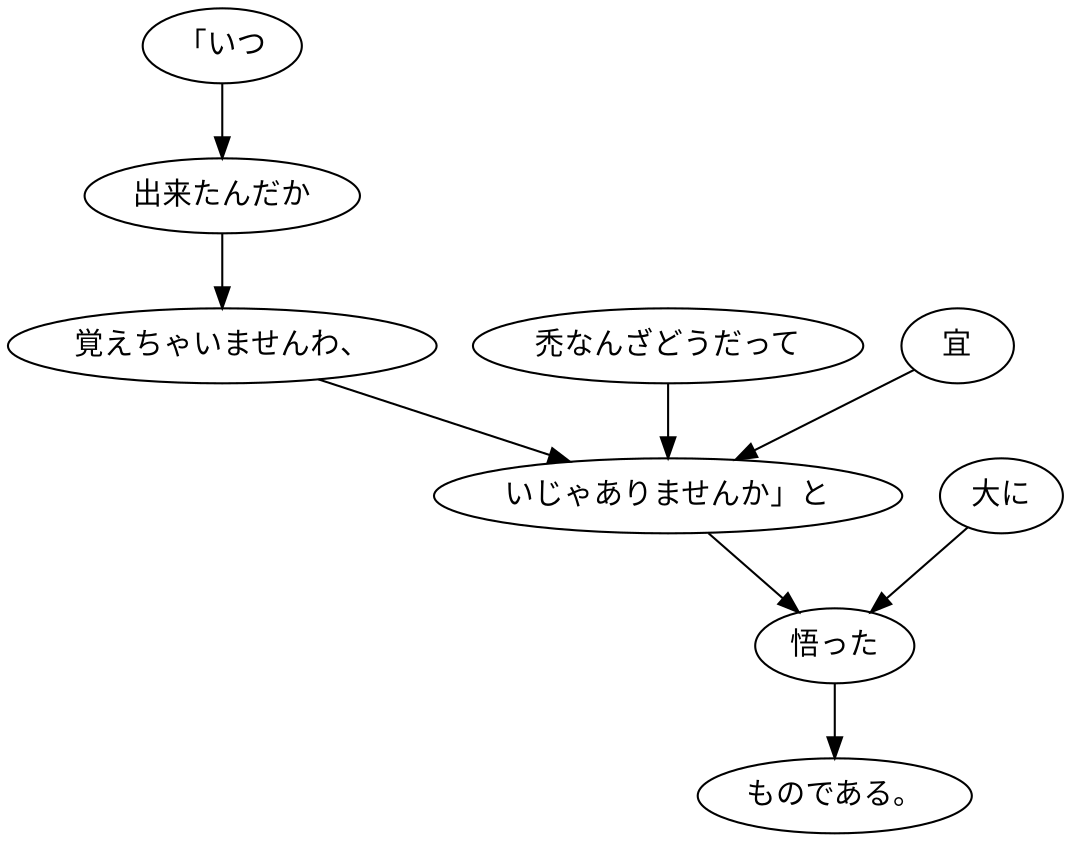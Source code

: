 digraph graph2246 {
	node0 [label="「いつ"];
	node1 [label="出来たんだか"];
	node2 [label="覚えちゃいませんわ、"];
	node3 [label="禿なんざどうだって"];
	node4 [label="宜"];
	node5 [label="いじゃありませんか」と"];
	node6 [label="大に"];
	node7 [label="悟った"];
	node8 [label="ものである。"];
	node0 -> node1;
	node1 -> node2;
	node2 -> node5;
	node3 -> node5;
	node4 -> node5;
	node5 -> node7;
	node6 -> node7;
	node7 -> node8;
}
